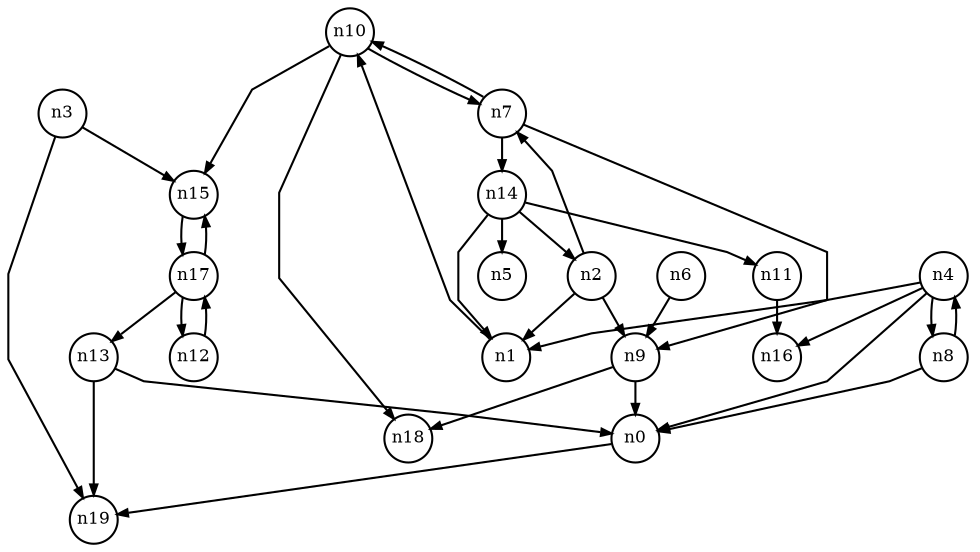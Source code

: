 digraph G{
splines=polyline;
ranksep=0.22;
nodesep=0.22;
nodesize=0.16;
fontsize=8
edge [arrowsize=0.5]
node [fontsize=8 shape=circle width=0.32 fixedsize=shape];

n0 -> n19
n1 -> n10
n2 -> n1
n2 -> n7
n2 -> n9
n7 -> n9
n7 -> n14
n7 -> n10
n9 -> n0
n9 -> n18
n15 -> n17
n3 -> n15
n3 -> n19
n4 -> n0
n4 -> n1
n4 -> n16
n4 -> n8
n6 -> n9
n14 -> n1
n14 -> n5
n14 -> n11
n14 -> n2
n8 -> n0
n8 -> n4
n10 -> n7
n10 -> n15
n10 -> n18
n11 -> n16
n13 -> n0
n13 -> n19
n12 -> n17
n17 -> n12
n17 -> n13
n17 -> n15
}
